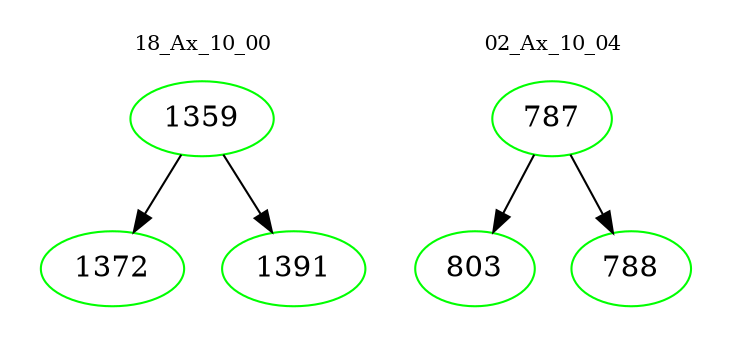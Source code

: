 digraph{
subgraph cluster_0 {
color = white
label = "18_Ax_10_00";
fontsize=10;
T0_1359 [label="1359", color="green"]
T0_1359 -> T0_1372 [color="black"]
T0_1372 [label="1372", color="green"]
T0_1359 -> T0_1391 [color="black"]
T0_1391 [label="1391", color="green"]
}
subgraph cluster_1 {
color = white
label = "02_Ax_10_04";
fontsize=10;
T1_787 [label="787", color="green"]
T1_787 -> T1_803 [color="black"]
T1_803 [label="803", color="green"]
T1_787 -> T1_788 [color="black"]
T1_788 [label="788", color="green"]
}
}
